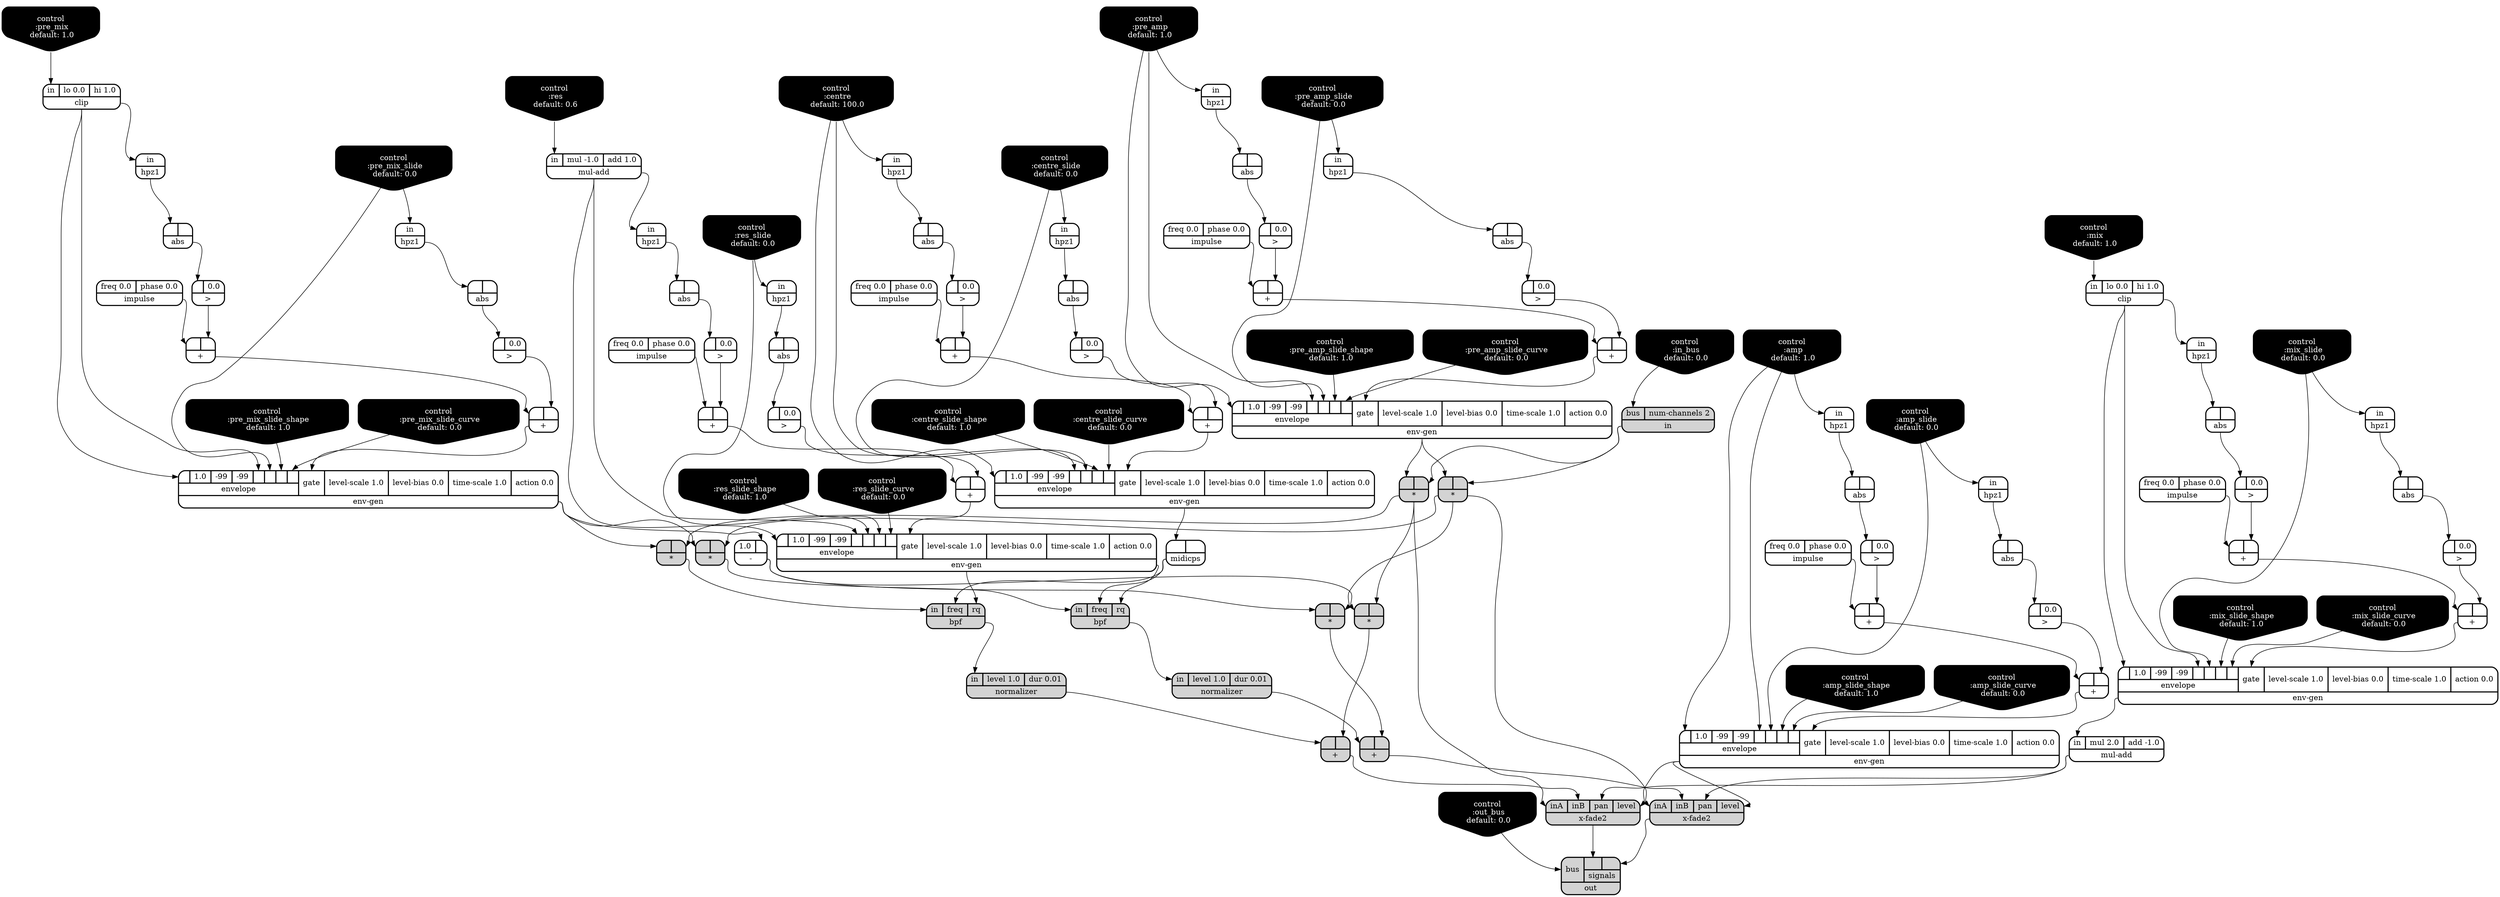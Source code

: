 digraph synthdef {
37 [label = "{{ <a> |<b> } |<__UG_NAME__>* }" style="filled, bold, rounded"  shape=record rankdir=LR];
50 [label = "{{ <a> |<b> } |<__UG_NAME__>* }" style="filled, bold, rounded"  shape=record rankdir=LR];
51 [label = "{{ <a> |<b> } |<__UG_NAME__>* }" style="filled, bold, rounded"  shape=record rankdir=LR];
68 [label = "{{ <a> |<b> } |<__UG_NAME__>* }" style="filled, bold, rounded"  shape=record rankdir=LR];
90 [label = "{{ <a> |<b> } |<__UG_NAME__>* }" style="filled, bold, rounded"  shape=record rankdir=LR];
92 [label = "{{ <a> |<b> } |<__UG_NAME__>* }" style="filled, bold, rounded"  shape=record rankdir=LR];
30 [label = "{{ <a> |<b> } |<__UG_NAME__>+ }" style="bold, rounded" shape=record rankdir=LR];
34 [label = "{{ <a> |<b> } |<__UG_NAME__>+ }" style="bold, rounded" shape=record rankdir=LR];
43 [label = "{{ <a> |<b> } |<__UG_NAME__>+ }" style="bold, rounded" shape=record rankdir=LR];
47 [label = "{{ <a> |<b> } |<__UG_NAME__>+ }" style="bold, rounded" shape=record rankdir=LR];
57 [label = "{{ <a> |<b> } |<__UG_NAME__>+ }" style="bold, rounded" shape=record rankdir=LR];
61 [label = "{{ <a> |<b> } |<__UG_NAME__>+ }" style="bold, rounded" shape=record rankdir=LR];
73 [label = "{{ <a> |<b> } |<__UG_NAME__>+ }" style="bold, rounded" shape=record rankdir=LR];
74 [label = "{{ <a> |<b> } |<__UG_NAME__>+ }" style="bold, rounded" shape=record rankdir=LR];
82 [label = "{{ <a> |<b> } |<__UG_NAME__>+ }" style="bold, rounded" shape=record rankdir=LR];
86 [label = "{{ <a> |<b> } |<__UG_NAME__>+ }" style="bold, rounded" shape=record rankdir=LR];
91 [label = "{{ <a> |<b> } |<__UG_NAME__>+ }" style="filled, bold, rounded"  shape=record rankdir=LR];
97 [label = "{{ <a> |<b> } |<__UG_NAME__>+ }" style="bold, rounded" shape=record rankdir=LR];
101 [label = "{{ <a> |<b> } |<__UG_NAME__>+ }" style="bold, rounded" shape=record rankdir=LR];
105 [label = "{{ <a> |<b> } |<__UG_NAME__>+ }" style="filled, bold, rounded"  shape=record rankdir=LR];
49 [label = "{{ <a> 1.0|<b> } |<__UG_NAME__>- }" style="bold, rounded" shape=record rankdir=LR];
29 [label = "{{ <a> |<b> 0.0} |<__UG_NAME__>\> }" style="bold, rounded" shape=record rankdir=LR];
33 [label = "{{ <a> |<b> 0.0} |<__UG_NAME__>\> }" style="bold, rounded" shape=record rankdir=LR];
42 [label = "{{ <a> |<b> 0.0} |<__UG_NAME__>\> }" style="bold, rounded" shape=record rankdir=LR];
46 [label = "{{ <a> |<b> 0.0} |<__UG_NAME__>\> }" style="bold, rounded" shape=record rankdir=LR];
56 [label = "{{ <a> |<b> 0.0} |<__UG_NAME__>\> }" style="bold, rounded" shape=record rankdir=LR];
60 [label = "{{ <a> |<b> 0.0} |<__UG_NAME__>\> }" style="bold, rounded" shape=record rankdir=LR];
66 [label = "{{ <a> |<b> 0.0} |<__UG_NAME__>\> }" style="bold, rounded" shape=record rankdir=LR];
72 [label = "{{ <a> |<b> 0.0} |<__UG_NAME__>\> }" style="bold, rounded" shape=record rankdir=LR];
81 [label = "{{ <a> |<b> 0.0} |<__UG_NAME__>\> }" style="bold, rounded" shape=record rankdir=LR];
85 [label = "{{ <a> |<b> 0.0} |<__UG_NAME__>\> }" style="bold, rounded" shape=record rankdir=LR];
96 [label = "{{ <a> |<b> 0.0} |<__UG_NAME__>\> }" style="bold, rounded" shape=record rankdir=LR];
100 [label = "{{ <a> |<b> 0.0} |<__UG_NAME__>\> }" style="bold, rounded" shape=record rankdir=LR];
28 [label = "{{ <a> |<b> } |<__UG_NAME__>abs }" style="bold, rounded" shape=record rankdir=LR];
32 [label = "{{ <a> |<b> } |<__UG_NAME__>abs }" style="bold, rounded" shape=record rankdir=LR];
41 [label = "{{ <a> |<b> } |<__UG_NAME__>abs }" style="bold, rounded" shape=record rankdir=LR];
45 [label = "{{ <a> |<b> } |<__UG_NAME__>abs }" style="bold, rounded" shape=record rankdir=LR];
55 [label = "{{ <a> |<b> } |<__UG_NAME__>abs }" style="bold, rounded" shape=record rankdir=LR];
59 [label = "{{ <a> |<b> } |<__UG_NAME__>abs }" style="bold, rounded" shape=record rankdir=LR];
65 [label = "{{ <a> |<b> } |<__UG_NAME__>abs }" style="bold, rounded" shape=record rankdir=LR];
71 [label = "{{ <a> |<b> } |<__UG_NAME__>abs }" style="bold, rounded" shape=record rankdir=LR];
80 [label = "{{ <a> |<b> } |<__UG_NAME__>abs }" style="bold, rounded" shape=record rankdir=LR];
84 [label = "{{ <a> |<b> } |<__UG_NAME__>abs }" style="bold, rounded" shape=record rankdir=LR];
95 [label = "{{ <a> |<b> } |<__UG_NAME__>abs }" style="bold, rounded" shape=record rankdir=LR];
99 [label = "{{ <a> |<b> } |<__UG_NAME__>abs }" style="bold, rounded" shape=record rankdir=LR];
88 [label = "{{ <in> in|<freq> freq|<rq> rq} |<__UG_NAME__>bpf }" style="filled, bold, rounded"  shape=record rankdir=LR];
93 [label = "{{ <in> in|<freq> freq|<rq> rq} |<__UG_NAME__>bpf }" style="filled, bold, rounded"  shape=record rankdir=LR];
39 [label = "{{ <in> in|<lo> lo 0.0|<hi> hi 1.0} |<__UG_NAME__>clip }" style="bold, rounded" shape=record rankdir=LR];
53 [label = "{{ <in> in|<lo> lo 0.0|<hi> hi 1.0} |<__UG_NAME__>clip }" style="bold, rounded" shape=record rankdir=LR];
0 [label = "control
 :centre
 default: 100.0" shape=invhouse style="rounded, filled, bold" fillcolor=black fontcolor=white ];
1 [label = "control
 :centre_slide
 default: 0.0" shape=invhouse style="rounded, filled, bold" fillcolor=black fontcolor=white ];
2 [label = "control
 :centre_slide_shape
 default: 1.0" shape=invhouse style="rounded, filled, bold" fillcolor=black fontcolor=white ];
3 [label = "control
 :centre_slide_curve
 default: 0.0" shape=invhouse style="rounded, filled, bold" fillcolor=black fontcolor=white ];
4 [label = "control
 :res
 default: 0.6" shape=invhouse style="rounded, filled, bold" fillcolor=black fontcolor=white ];
5 [label = "control
 :res_slide
 default: 0.0" shape=invhouse style="rounded, filled, bold" fillcolor=black fontcolor=white ];
6 [label = "control
 :res_slide_shape
 default: 1.0" shape=invhouse style="rounded, filled, bold" fillcolor=black fontcolor=white ];
7 [label = "control
 :res_slide_curve
 default: 0.0" shape=invhouse style="rounded, filled, bold" fillcolor=black fontcolor=white ];
8 [label = "control
 :pre_amp
 default: 1.0" shape=invhouse style="rounded, filled, bold" fillcolor=black fontcolor=white ];
9 [label = "control
 :pre_amp_slide
 default: 0.0" shape=invhouse style="rounded, filled, bold" fillcolor=black fontcolor=white ];
10 [label = "control
 :pre_amp_slide_shape
 default: 1.0" shape=invhouse style="rounded, filled, bold" fillcolor=black fontcolor=white ];
11 [label = "control
 :pre_amp_slide_curve
 default: 0.0" shape=invhouse style="rounded, filled, bold" fillcolor=black fontcolor=white ];
12 [label = "control
 :amp
 default: 1.0" shape=invhouse style="rounded, filled, bold" fillcolor=black fontcolor=white ];
13 [label = "control
 :amp_slide
 default: 0.0" shape=invhouse style="rounded, filled, bold" fillcolor=black fontcolor=white ];
14 [label = "control
 :amp_slide_shape
 default: 1.0" shape=invhouse style="rounded, filled, bold" fillcolor=black fontcolor=white ];
15 [label = "control
 :amp_slide_curve
 default: 0.0" shape=invhouse style="rounded, filled, bold" fillcolor=black fontcolor=white ];
16 [label = "control
 :mix
 default: 1.0" shape=invhouse style="rounded, filled, bold" fillcolor=black fontcolor=white ];
17 [label = "control
 :mix_slide
 default: 0.0" shape=invhouse style="rounded, filled, bold" fillcolor=black fontcolor=white ];
18 [label = "control
 :mix_slide_shape
 default: 1.0" shape=invhouse style="rounded, filled, bold" fillcolor=black fontcolor=white ];
19 [label = "control
 :mix_slide_curve
 default: 0.0" shape=invhouse style="rounded, filled, bold" fillcolor=black fontcolor=white ];
20 [label = "control
 :pre_mix
 default: 1.0" shape=invhouse style="rounded, filled, bold" fillcolor=black fontcolor=white ];
21 [label = "control
 :pre_mix_slide
 default: 0.0" shape=invhouse style="rounded, filled, bold" fillcolor=black fontcolor=white ];
22 [label = "control
 :pre_mix_slide_shape
 default: 1.0" shape=invhouse style="rounded, filled, bold" fillcolor=black fontcolor=white ];
23 [label = "control
 :pre_mix_slide_curve
 default: 0.0" shape=invhouse style="rounded, filled, bold" fillcolor=black fontcolor=white ];
24 [label = "control
 :in_bus
 default: 0.0" shape=invhouse style="rounded, filled, bold" fillcolor=black fontcolor=white ];
25 [label = "control
 :out_bus
 default: 0.0" shape=invhouse style="rounded, filled, bold" fillcolor=black fontcolor=white ];
35 [label = "{{ {{<envelope___control___0>|1.0|-99|-99|<envelope___control___4>|<envelope___control___5>|<envelope___control___6>|<envelope___control___7>}|envelope}|<gate> gate|<level____scale> level-scale 1.0|<level____bias> level-bias 0.0|<time____scale> time-scale 1.0|<action> action 0.0} |<__UG_NAME__>env-gen }" style="bold, rounded" shape=record rankdir=LR];
48 [label = "{{ {{<envelope___clip___0>|1.0|-99|-99|<envelope___clip___4>|<envelope___control___5>|<envelope___control___6>|<envelope___control___7>}|envelope}|<gate> gate|<level____scale> level-scale 1.0|<level____bias> level-bias 0.0|<time____scale> time-scale 1.0|<action> action 0.0} |<__UG_NAME__>env-gen }" style="bold, rounded" shape=record rankdir=LR];
62 [label = "{{ {{<envelope___clip___0>|1.0|-99|-99|<envelope___clip___4>|<envelope___control___5>|<envelope___control___6>|<envelope___control___7>}|envelope}|<gate> gate|<level____scale> level-scale 1.0|<level____bias> level-bias 0.0|<time____scale> time-scale 1.0|<action> action 0.0} |<__UG_NAME__>env-gen }" style="bold, rounded" shape=record rankdir=LR];
75 [label = "{{ {{<envelope___control___0>|1.0|-99|-99|<envelope___control___4>|<envelope___control___5>|<envelope___control___6>|<envelope___control___7>}|envelope}|<gate> gate|<level____scale> level-scale 1.0|<level____bias> level-bias 0.0|<time____scale> time-scale 1.0|<action> action 0.0} |<__UG_NAME__>env-gen }" style="bold, rounded" shape=record rankdir=LR];
87 [label = "{{ {{<envelope___mul____add___0>|1.0|-99|-99|<envelope___mul____add___4>|<envelope___control___5>|<envelope___control___6>|<envelope___control___7>}|envelope}|<gate> gate|<level____scale> level-scale 1.0|<level____bias> level-bias 0.0|<time____scale> time-scale 1.0|<action> action 0.0} |<__UG_NAME__>env-gen }" style="bold, rounded" shape=record rankdir=LR];
102 [label = "{{ {{<envelope___control___0>|1.0|-99|-99|<envelope___control___4>|<envelope___control___5>|<envelope___control___6>|<envelope___control___7>}|envelope}|<gate> gate|<level____scale> level-scale 1.0|<level____bias> level-bias 0.0|<time____scale> time-scale 1.0|<action> action 0.0} |<__UG_NAME__>env-gen }" style="bold, rounded" shape=record rankdir=LR];
27 [label = "{{ <in> in} |<__UG_NAME__>hpz1 }" style="bold, rounded" shape=record rankdir=LR];
31 [label = "{{ <in> in} |<__UG_NAME__>hpz1 }" style="bold, rounded" shape=record rankdir=LR];
40 [label = "{{ <in> in} |<__UG_NAME__>hpz1 }" style="bold, rounded" shape=record rankdir=LR];
44 [label = "{{ <in> in} |<__UG_NAME__>hpz1 }" style="bold, rounded" shape=record rankdir=LR];
54 [label = "{{ <in> in} |<__UG_NAME__>hpz1 }" style="bold, rounded" shape=record rankdir=LR];
58 [label = "{{ <in> in} |<__UG_NAME__>hpz1 }" style="bold, rounded" shape=record rankdir=LR];
64 [label = "{{ <in> in} |<__UG_NAME__>hpz1 }" style="bold, rounded" shape=record rankdir=LR];
67 [label = "{{ <in> in} |<__UG_NAME__>hpz1 }" style="bold, rounded" shape=record rankdir=LR];
70 [label = "{{ <in> in} |<__UG_NAME__>hpz1 }" style="bold, rounded" shape=record rankdir=LR];
79 [label = "{{ <in> in} |<__UG_NAME__>hpz1 }" style="bold, rounded" shape=record rankdir=LR];
83 [label = "{{ <in> in} |<__UG_NAME__>hpz1 }" style="bold, rounded" shape=record rankdir=LR];
98 [label = "{{ <in> in} |<__UG_NAME__>hpz1 }" style="bold, rounded" shape=record rankdir=LR];
26 [label = "{{ <freq> freq 0.0|<phase> phase 0.0} |<__UG_NAME__>impulse }" style="bold, rounded" shape=record rankdir=LR];
38 [label = "{{ <freq> freq 0.0|<phase> phase 0.0} |<__UG_NAME__>impulse }" style="bold, rounded" shape=record rankdir=LR];
52 [label = "{{ <freq> freq 0.0|<phase> phase 0.0} |<__UG_NAME__>impulse }" style="bold, rounded" shape=record rankdir=LR];
69 [label = "{{ <freq> freq 0.0|<phase> phase 0.0} |<__UG_NAME__>impulse }" style="bold, rounded" shape=record rankdir=LR];
77 [label = "{{ <freq> freq 0.0|<phase> phase 0.0} |<__UG_NAME__>impulse }" style="bold, rounded" shape=record rankdir=LR];
94 [label = "{{ <freq> freq 0.0|<phase> phase 0.0} |<__UG_NAME__>impulse }" style="bold, rounded" shape=record rankdir=LR];
36 [label = "{{ <bus> bus|<num____channels> num-channels 2} |<__UG_NAME__>in }" style="filled, bold, rounded"  shape=record rankdir=LR];
76 [label = "{{ <a> |<b> } |<__UG_NAME__>midicps }" style="bold, rounded" shape=record rankdir=LR];
63 [label = "{{ <in> in|<mul> mul 2.0|<add> add -1.0} |<__UG_NAME__>mul-add }" style="bold, rounded" shape=record rankdir=LR];
78 [label = "{{ <in> in|<mul> mul -1.0|<add> add 1.0} |<__UG_NAME__>mul-add }" style="bold, rounded" shape=record rankdir=LR];
89 [label = "{{ <in> in|<level> level 1.0|<dur> dur 0.01} |<__UG_NAME__>normalizer }" style="filled, bold, rounded"  shape=record rankdir=LR];
104 [label = "{{ <in> in|<level> level 1.0|<dur> dur 0.01} |<__UG_NAME__>normalizer }" style="filled, bold, rounded"  shape=record rankdir=LR];
107 [label = "{{ <bus> bus|{{<signals___x____fade2___0>|<signals___x____fade2___1>}|signals}} |<__UG_NAME__>out }" style="filled, bold, rounded"  shape=record rankdir=LR];
103 [label = "{{ <ina> inA|<inb> inB|<pan> pan|<level> level} |<__UG_NAME__>x-fade2 }" style="filled, bold, rounded"  shape=record rankdir=LR];
106 [label = "{{ <ina> inA|<inb> inB|<pan> pan|<level> level} |<__UG_NAME__>x-fade2 }" style="filled, bold, rounded"  shape=record rankdir=LR];

36:__UG_NAME__ -> 37:b ;
35:__UG_NAME__ -> 37:a ;
36:__UG_NAME__ -> 50:b ;
35:__UG_NAME__ -> 50:a ;
50:__UG_NAME__ -> 51:b ;
49:__UG_NAME__ -> 51:a ;
37:__UG_NAME__ -> 68:b ;
48:__UG_NAME__ -> 68:a ;
37:__UG_NAME__ -> 90:b ;
49:__UG_NAME__ -> 90:a ;
50:__UG_NAME__ -> 92:b ;
48:__UG_NAME__ -> 92:a ;
29:__UG_NAME__ -> 30:b ;
26:__UG_NAME__ -> 30:a ;
33:__UG_NAME__ -> 34:b ;
30:__UG_NAME__ -> 34:a ;
42:__UG_NAME__ -> 43:b ;
38:__UG_NAME__ -> 43:a ;
46:__UG_NAME__ -> 47:b ;
43:__UG_NAME__ -> 47:a ;
56:__UG_NAME__ -> 57:b ;
52:__UG_NAME__ -> 57:a ;
60:__UG_NAME__ -> 61:b ;
57:__UG_NAME__ -> 61:a ;
72:__UG_NAME__ -> 73:b ;
69:__UG_NAME__ -> 73:a ;
66:__UG_NAME__ -> 74:b ;
73:__UG_NAME__ -> 74:a ;
81:__UG_NAME__ -> 82:b ;
77:__UG_NAME__ -> 82:a ;
85:__UG_NAME__ -> 86:b ;
82:__UG_NAME__ -> 86:a ;
90:__UG_NAME__ -> 91:b ;
89:__UG_NAME__ -> 91:a ;
96:__UG_NAME__ -> 97:b ;
94:__UG_NAME__ -> 97:a ;
100:__UG_NAME__ -> 101:b ;
97:__UG_NAME__ -> 101:a ;
51:__UG_NAME__ -> 105:b ;
104:__UG_NAME__ -> 105:a ;
48:__UG_NAME__ -> 49:b ;
28:__UG_NAME__ -> 29:a ;
32:__UG_NAME__ -> 33:a ;
41:__UG_NAME__ -> 42:a ;
45:__UG_NAME__ -> 46:a ;
55:__UG_NAME__ -> 56:a ;
59:__UG_NAME__ -> 60:a ;
65:__UG_NAME__ -> 66:a ;
71:__UG_NAME__ -> 72:a ;
80:__UG_NAME__ -> 81:a ;
84:__UG_NAME__ -> 85:a ;
95:__UG_NAME__ -> 96:a ;
99:__UG_NAME__ -> 100:a ;
27:__UG_NAME__ -> 28:a ;
31:__UG_NAME__ -> 32:a ;
40:__UG_NAME__ -> 41:a ;
44:__UG_NAME__ -> 45:a ;
54:__UG_NAME__ -> 55:a ;
58:__UG_NAME__ -> 59:a ;
64:__UG_NAME__ -> 65:a ;
70:__UG_NAME__ -> 71:a ;
79:__UG_NAME__ -> 80:a ;
83:__UG_NAME__ -> 84:a ;
67:__UG_NAME__ -> 95:a ;
98:__UG_NAME__ -> 99:a ;
87:__UG_NAME__ -> 88:rq ;
76:__UG_NAME__ -> 88:freq ;
68:__UG_NAME__ -> 88:in ;
87:__UG_NAME__ -> 93:rq ;
76:__UG_NAME__ -> 93:freq ;
92:__UG_NAME__ -> 93:in ;
20:__UG_NAME__ -> 39:in ;
16:__UG_NAME__ -> 53:in ;
34:__UG_NAME__ -> 35:gate ;
8:__UG_NAME__ -> 35:envelope___control___0 ;
8:__UG_NAME__ -> 35:envelope___control___4 ;
9:__UG_NAME__ -> 35:envelope___control___5 ;
10:__UG_NAME__ -> 35:envelope___control___6 ;
11:__UG_NAME__ -> 35:envelope___control___7 ;
47:__UG_NAME__ -> 48:gate ;
39:__UG_NAME__ -> 48:envelope___clip___0 ;
39:__UG_NAME__ -> 48:envelope___clip___4 ;
21:__UG_NAME__ -> 48:envelope___control___5 ;
22:__UG_NAME__ -> 48:envelope___control___6 ;
23:__UG_NAME__ -> 48:envelope___control___7 ;
61:__UG_NAME__ -> 62:gate ;
53:__UG_NAME__ -> 62:envelope___clip___0 ;
53:__UG_NAME__ -> 62:envelope___clip___4 ;
17:__UG_NAME__ -> 62:envelope___control___5 ;
18:__UG_NAME__ -> 62:envelope___control___6 ;
19:__UG_NAME__ -> 62:envelope___control___7 ;
74:__UG_NAME__ -> 75:gate ;
0:__UG_NAME__ -> 75:envelope___control___0 ;
0:__UG_NAME__ -> 75:envelope___control___4 ;
1:__UG_NAME__ -> 75:envelope___control___5 ;
2:__UG_NAME__ -> 75:envelope___control___6 ;
3:__UG_NAME__ -> 75:envelope___control___7 ;
86:__UG_NAME__ -> 87:gate ;
78:__UG_NAME__ -> 87:envelope___mul____add___0 ;
78:__UG_NAME__ -> 87:envelope___mul____add___4 ;
5:__UG_NAME__ -> 87:envelope___control___5 ;
6:__UG_NAME__ -> 87:envelope___control___6 ;
7:__UG_NAME__ -> 87:envelope___control___7 ;
101:__UG_NAME__ -> 102:gate ;
12:__UG_NAME__ -> 102:envelope___control___0 ;
12:__UG_NAME__ -> 102:envelope___control___4 ;
13:__UG_NAME__ -> 102:envelope___control___5 ;
14:__UG_NAME__ -> 102:envelope___control___6 ;
15:__UG_NAME__ -> 102:envelope___control___7 ;
8:__UG_NAME__ -> 27:in ;
9:__UG_NAME__ -> 31:in ;
39:__UG_NAME__ -> 40:in ;
21:__UG_NAME__ -> 44:in ;
53:__UG_NAME__ -> 54:in ;
17:__UG_NAME__ -> 58:in ;
1:__UG_NAME__ -> 64:in ;
12:__UG_NAME__ -> 67:in ;
0:__UG_NAME__ -> 70:in ;
78:__UG_NAME__ -> 79:in ;
5:__UG_NAME__ -> 83:in ;
13:__UG_NAME__ -> 98:in ;
24:__UG_NAME__ -> 36:bus ;
75:__UG_NAME__ -> 76:a ;
62:__UG_NAME__ -> 63:in ;
4:__UG_NAME__ -> 78:in ;
88:__UG_NAME__ -> 89:in ;
93:__UG_NAME__ -> 104:in ;
103:__UG_NAME__ -> 107:signals___x____fade2___0 ;
106:__UG_NAME__ -> 107:signals___x____fade2___1 ;
25:__UG_NAME__ -> 107:bus ;
102:__UG_NAME__ -> 103:level ;
63:__UG_NAME__ -> 103:pan ;
91:__UG_NAME__ -> 103:inb ;
37:__UG_NAME__ -> 103:ina ;
102:__UG_NAME__ -> 106:level ;
63:__UG_NAME__ -> 106:pan ;
105:__UG_NAME__ -> 106:inb ;
50:__UG_NAME__ -> 106:ina ;

}
